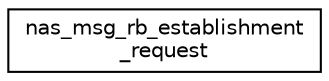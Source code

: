 digraph "Graphical Class Hierarchy"
{
 // LATEX_PDF_SIZE
  edge [fontname="Helvetica",fontsize="10",labelfontname="Helvetica",labelfontsize="10"];
  node [fontname="Helvetica",fontsize="10",shape=record];
  rankdir="LR";
  Node0 [label="nas_msg_rb_establishment\l_request",height=0.2,width=0.4,color="black", fillcolor="white", style="filled",URL="$structnas__msg__rb__establishment__request.html",tooltip=" "];
}
